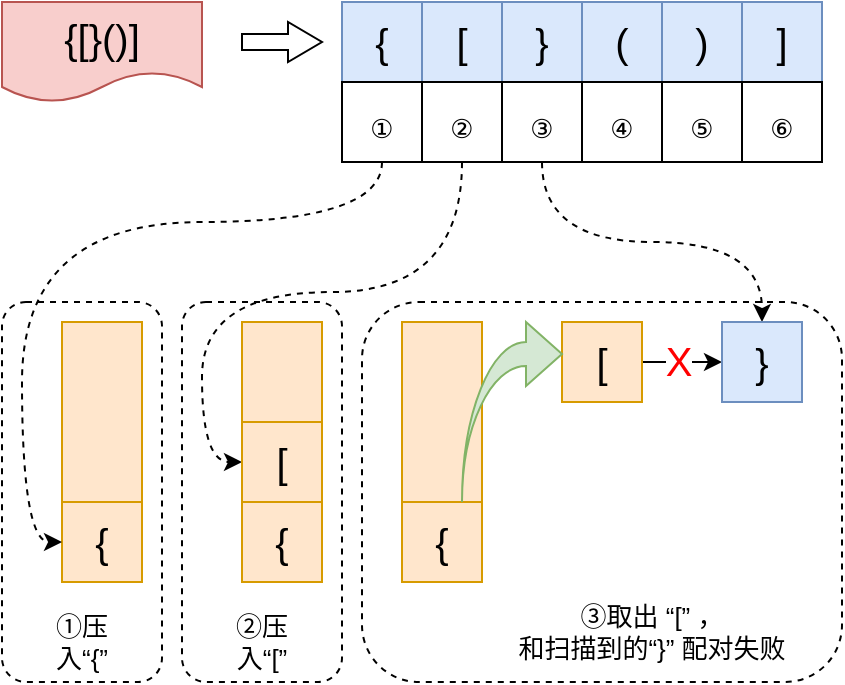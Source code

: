 <mxfile version="12.4.2" type="device" pages="1"><diagram id="sZ11m8V6JeHIph_nSkGC" name="第 1 页"><mxGraphModel dx="910" dy="680" grid="1" gridSize="10" guides="1" tooltips="1" connect="1" arrows="1" fold="1" page="1" pageScale="1" pageWidth="827" pageHeight="1169" math="0" shadow="0"><root><mxCell id="0"/><mxCell id="1" parent="0"/><mxCell id="dCZGzdwMmFG6Km_A-xxX-32" value="" style="rounded=1;whiteSpace=wrap;html=1;fontSize=20;dashed=1;fillColor=none;" vertex="1" parent="1"><mxGeometry x="300" y="310" width="240" height="190" as="geometry"/></mxCell><mxCell id="dCZGzdwMmFG6Km_A-xxX-1" value="{[}()]" style="shape=document;whiteSpace=wrap;boundedLbl=1;fillColor=#f8cecc;strokeColor=#b85450;fontSize=20;" vertex="1" parent="1"><mxGeometry x="120" y="160" width="100" height="50" as="geometry"/></mxCell><mxCell id="dCZGzdwMmFG6Km_A-xxX-2" value="" style="rounded=0;whiteSpace=wrap;html=1;fontSize=20;fillColor=#ffe6cc;strokeColor=#d79b00;" vertex="1" parent="1"><mxGeometry x="150" y="320" width="40" height="130" as="geometry"/></mxCell><mxCell id="dCZGzdwMmFG6Km_A-xxX-3" value="{" style="rounded=0;whiteSpace=wrap;html=1;fontSize=20;fillColor=#ffe6cc;strokeColor=#d79b00;" vertex="1" parent="1"><mxGeometry x="150" y="410" width="40" height="40" as="geometry"/></mxCell><mxCell id="dCZGzdwMmFG6Km_A-xxX-6" value="" style="html=1;shadow=0;dashed=0;align=center;verticalAlign=middle;shape=mxgraph.arrows2.arrow;dy=0.6;dx=17;direction=east;notch=0;fontSize=20;" vertex="1" parent="1"><mxGeometry x="240" y="170" width="40" height="20" as="geometry"/></mxCell><mxCell id="dCZGzdwMmFG6Km_A-xxX-7" value="" style="rounded=0;whiteSpace=wrap;html=1;fontSize=20;" vertex="1" parent="1"><mxGeometry x="290" y="160" width="240" height="80" as="geometry"/></mxCell><mxCell id="dCZGzdwMmFG6Km_A-xxX-8" value="{" style="rounded=0;whiteSpace=wrap;html=1;fontSize=20;fillColor=#dae8fc;strokeColor=#6c8ebf;" vertex="1" parent="1"><mxGeometry x="290" y="160" width="40" height="40" as="geometry"/></mxCell><mxCell id="dCZGzdwMmFG6Km_A-xxX-9" value=")" style="rounded=0;whiteSpace=wrap;html=1;fontSize=20;fillColor=#dae8fc;strokeColor=#6c8ebf;" vertex="1" parent="1"><mxGeometry x="450" y="160" width="40" height="40" as="geometry"/></mxCell><mxCell id="dCZGzdwMmFG6Km_A-xxX-10" value="(" style="rounded=0;whiteSpace=wrap;html=1;fontSize=20;fillColor=#dae8fc;strokeColor=#6c8ebf;" vertex="1" parent="1"><mxGeometry x="410" y="160" width="40" height="40" as="geometry"/></mxCell><mxCell id="dCZGzdwMmFG6Km_A-xxX-11" value="}" style="rounded=0;whiteSpace=wrap;html=1;fontSize=20;fillColor=#dae8fc;strokeColor=#6c8ebf;" vertex="1" parent="1"><mxGeometry x="370" y="160" width="40" height="40" as="geometry"/></mxCell><mxCell id="dCZGzdwMmFG6Km_A-xxX-12" value="[" style="rounded=0;whiteSpace=wrap;html=1;fontSize=20;fillColor=#dae8fc;strokeColor=#6c8ebf;" vertex="1" parent="1"><mxGeometry x="330" y="160" width="40" height="40" as="geometry"/></mxCell><mxCell id="dCZGzdwMmFG6Km_A-xxX-34" style="rounded=0;orthogonalLoop=1;jettySize=auto;html=1;exitX=0.5;exitY=1;exitDx=0;exitDy=0;entryX=0;entryY=0.5;entryDx=0;entryDy=0;fontSize=20;edgeStyle=orthogonalEdgeStyle;curved=1;dashed=1;" edge="1" parent="1" source="dCZGzdwMmFG6Km_A-xxX-13" target="dCZGzdwMmFG6Km_A-xxX-3"><mxGeometry relative="1" as="geometry"><Array as="points"><mxPoint x="310" y="270"/><mxPoint x="130" y="270"/><mxPoint x="130" y="430"/></Array></mxGeometry></mxCell><mxCell id="dCZGzdwMmFG6Km_A-xxX-13" value="&lt;span style=&quot;font-size: 13px&quot;&gt;①&lt;/span&gt;" style="rounded=0;whiteSpace=wrap;html=1;fontSize=20;" vertex="1" parent="1"><mxGeometry x="290" y="200" width="40" height="40" as="geometry"/></mxCell><mxCell id="dCZGzdwMmFG6Km_A-xxX-14" value="&lt;span style=&quot;font-size: 13px&quot;&gt;⑤&lt;/span&gt;" style="rounded=0;whiteSpace=wrap;html=1;fontSize=20;" vertex="1" parent="1"><mxGeometry x="450" y="200" width="40" height="40" as="geometry"/></mxCell><mxCell id="dCZGzdwMmFG6Km_A-xxX-15" value="&lt;span style=&quot;font-size: 13px&quot;&gt;④&lt;/span&gt;" style="rounded=0;whiteSpace=wrap;html=1;fontSize=20;" vertex="1" parent="1"><mxGeometry x="410" y="200" width="40" height="40" as="geometry"/></mxCell><mxCell id="dCZGzdwMmFG6Km_A-xxX-38" style="edgeStyle=orthogonalEdgeStyle;curved=1;rounded=0;orthogonalLoop=1;jettySize=auto;html=1;exitX=0.5;exitY=1;exitDx=0;exitDy=0;entryX=0.5;entryY=0;entryDx=0;entryDy=0;dashed=1;fontSize=20;" edge="1" parent="1" source="dCZGzdwMmFG6Km_A-xxX-16" target="dCZGzdwMmFG6Km_A-xxX-29"><mxGeometry relative="1" as="geometry"/></mxCell><mxCell id="dCZGzdwMmFG6Km_A-xxX-16" value="&lt;span style=&quot;font-size: 13px&quot;&gt;③&lt;/span&gt;" style="rounded=0;whiteSpace=wrap;html=1;fontSize=20;" vertex="1" parent="1"><mxGeometry x="370" y="200" width="40" height="40" as="geometry"/></mxCell><mxCell id="dCZGzdwMmFG6Km_A-xxX-35" style="edgeStyle=orthogonalEdgeStyle;curved=1;rounded=0;orthogonalLoop=1;jettySize=auto;html=1;exitX=0.5;exitY=1;exitDx=0;exitDy=0;entryX=0;entryY=0.5;entryDx=0;entryDy=0;fontSize=20;dashed=1;" edge="1" parent="1" source="dCZGzdwMmFG6Km_A-xxX-17" target="dCZGzdwMmFG6Km_A-xxX-24"><mxGeometry relative="1" as="geometry"/></mxCell><mxCell id="dCZGzdwMmFG6Km_A-xxX-17" value="&lt;span style=&quot;font-size: 13px&quot;&gt;②&lt;/span&gt;" style="rounded=0;whiteSpace=wrap;html=1;fontSize=20;" vertex="1" parent="1"><mxGeometry x="330" y="200" width="40" height="40" as="geometry"/></mxCell><mxCell id="dCZGzdwMmFG6Km_A-xxX-18" value="]" style="rounded=0;whiteSpace=wrap;html=1;fontSize=20;fillColor=#dae8fc;strokeColor=#6c8ebf;" vertex="1" parent="1"><mxGeometry x="490" y="160" width="40" height="40" as="geometry"/></mxCell><mxCell id="dCZGzdwMmFG6Km_A-xxX-21" value="&lt;span style=&quot;font-size: 13px&quot;&gt;⑥&lt;/span&gt;" style="rounded=0;whiteSpace=wrap;html=1;fontSize=20;" vertex="1" parent="1"><mxGeometry x="490" y="200" width="40" height="40" as="geometry"/></mxCell><mxCell id="dCZGzdwMmFG6Km_A-xxX-22" value="" style="rounded=0;whiteSpace=wrap;html=1;fontSize=20;fillColor=#ffe6cc;strokeColor=#d79b00;" vertex="1" parent="1"><mxGeometry x="240" y="320" width="40" height="130" as="geometry"/></mxCell><mxCell id="dCZGzdwMmFG6Km_A-xxX-23" value="{" style="rounded=0;whiteSpace=wrap;html=1;fontSize=20;fillColor=#ffe6cc;strokeColor=#d79b00;" vertex="1" parent="1"><mxGeometry x="240" y="410" width="40" height="40" as="geometry"/></mxCell><mxCell id="dCZGzdwMmFG6Km_A-xxX-24" value="[" style="rounded=0;whiteSpace=wrap;html=1;fontSize=20;fillColor=#ffe6cc;strokeColor=#d79b00;" vertex="1" parent="1"><mxGeometry x="240" y="370" width="40" height="40" as="geometry"/></mxCell><mxCell id="dCZGzdwMmFG6Km_A-xxX-25" value="" style="rounded=0;whiteSpace=wrap;html=1;fontSize=20;fillColor=#ffe6cc;strokeColor=#d79b00;" vertex="1" parent="1"><mxGeometry x="320" y="320" width="40" height="130" as="geometry"/></mxCell><mxCell id="dCZGzdwMmFG6Km_A-xxX-26" value="{" style="rounded=0;whiteSpace=wrap;html=1;fontSize=20;fillColor=#ffe6cc;strokeColor=#d79b00;" vertex="1" parent="1"><mxGeometry x="320" y="410" width="40" height="40" as="geometry"/></mxCell><mxCell id="dCZGzdwMmFG6Km_A-xxX-30" style="edgeStyle=orthogonalEdgeStyle;rounded=0;orthogonalLoop=1;jettySize=auto;html=1;exitX=1;exitY=0.5;exitDx=0;exitDy=0;entryX=0;entryY=0.5;entryDx=0;entryDy=0;fontSize=20;" edge="1" parent="1" source="dCZGzdwMmFG6Km_A-xxX-28" target="dCZGzdwMmFG6Km_A-xxX-29"><mxGeometry relative="1" as="geometry"/></mxCell><mxCell id="dCZGzdwMmFG6Km_A-xxX-31" value="&lt;font color=&quot;#ff0000&quot;&gt;X&lt;/font&gt;" style="text;html=1;align=center;verticalAlign=middle;resizable=0;points=[];;labelBackgroundColor=#ffffff;fontSize=20;" vertex="1" connectable="0" parent="dCZGzdwMmFG6Km_A-xxX-30"><mxGeometry x="-0.1" y="1" relative="1" as="geometry"><mxPoint as="offset"/></mxGeometry></mxCell><mxCell id="dCZGzdwMmFG6Km_A-xxX-28" value="[" style="rounded=0;whiteSpace=wrap;html=1;fontSize=20;fillColor=#ffe6cc;strokeColor=#d79b00;" vertex="1" parent="1"><mxGeometry x="400" y="320" width="40" height="40" as="geometry"/></mxCell><mxCell id="dCZGzdwMmFG6Km_A-xxX-29" value="}" style="rounded=0;whiteSpace=wrap;html=1;fontSize=20;fillColor=#dae8fc;strokeColor=#6c8ebf;" vertex="1" parent="1"><mxGeometry x="480" y="320" width="40" height="40" as="geometry"/></mxCell><mxCell id="dCZGzdwMmFG6Km_A-xxX-33" value="" style="html=1;shadow=0;dashed=0;align=center;verticalAlign=middle;shape=mxgraph.arrows2.jumpInArrow;dy=6;dx=18;arrowHead=32;fontSize=20;fillColor=#d5e8d4;strokeColor=#82b366;" vertex="1" parent="1"><mxGeometry x="350" y="320" width="50" height="90" as="geometry"/></mxCell><mxCell id="dCZGzdwMmFG6Km_A-xxX-36" value="" style="rounded=1;whiteSpace=wrap;html=1;fontSize=20;dashed=1;fillColor=none;" vertex="1" parent="1"><mxGeometry x="120" y="310" width="80" height="190" as="geometry"/></mxCell><mxCell id="dCZGzdwMmFG6Km_A-xxX-37" value="" style="rounded=1;whiteSpace=wrap;html=1;fontSize=20;dashed=1;fillColor=none;" vertex="1" parent="1"><mxGeometry x="210" y="310" width="80" height="190" as="geometry"/></mxCell><mxCell id="dCZGzdwMmFG6Km_A-xxX-39" value="③取出 “[” ，&lt;br&gt;和扫描到的“}” 配对失败" style="text;html=1;strokeColor=none;fillColor=none;align=center;verticalAlign=middle;whiteSpace=wrap;rounded=0;dashed=1;fontSize=13;" vertex="1" parent="1"><mxGeometry x="360" y="450" width="170" height="50" as="geometry"/></mxCell><mxCell id="dCZGzdwMmFG6Km_A-xxX-40" value="①压入“{”" style="text;html=1;strokeColor=none;fillColor=none;align=center;verticalAlign=middle;whiteSpace=wrap;rounded=0;dashed=1;fontSize=13;" vertex="1" parent="1"><mxGeometry x="135" y="470" width="50" height="20" as="geometry"/></mxCell><mxCell id="dCZGzdwMmFG6Km_A-xxX-41" value="②压入“[”" style="text;html=1;strokeColor=none;fillColor=none;align=center;verticalAlign=middle;whiteSpace=wrap;rounded=0;dashed=1;fontSize=13;" vertex="1" parent="1"><mxGeometry x="225" y="470" width="50" height="20" as="geometry"/></mxCell></root></mxGraphModel></diagram></mxfile>